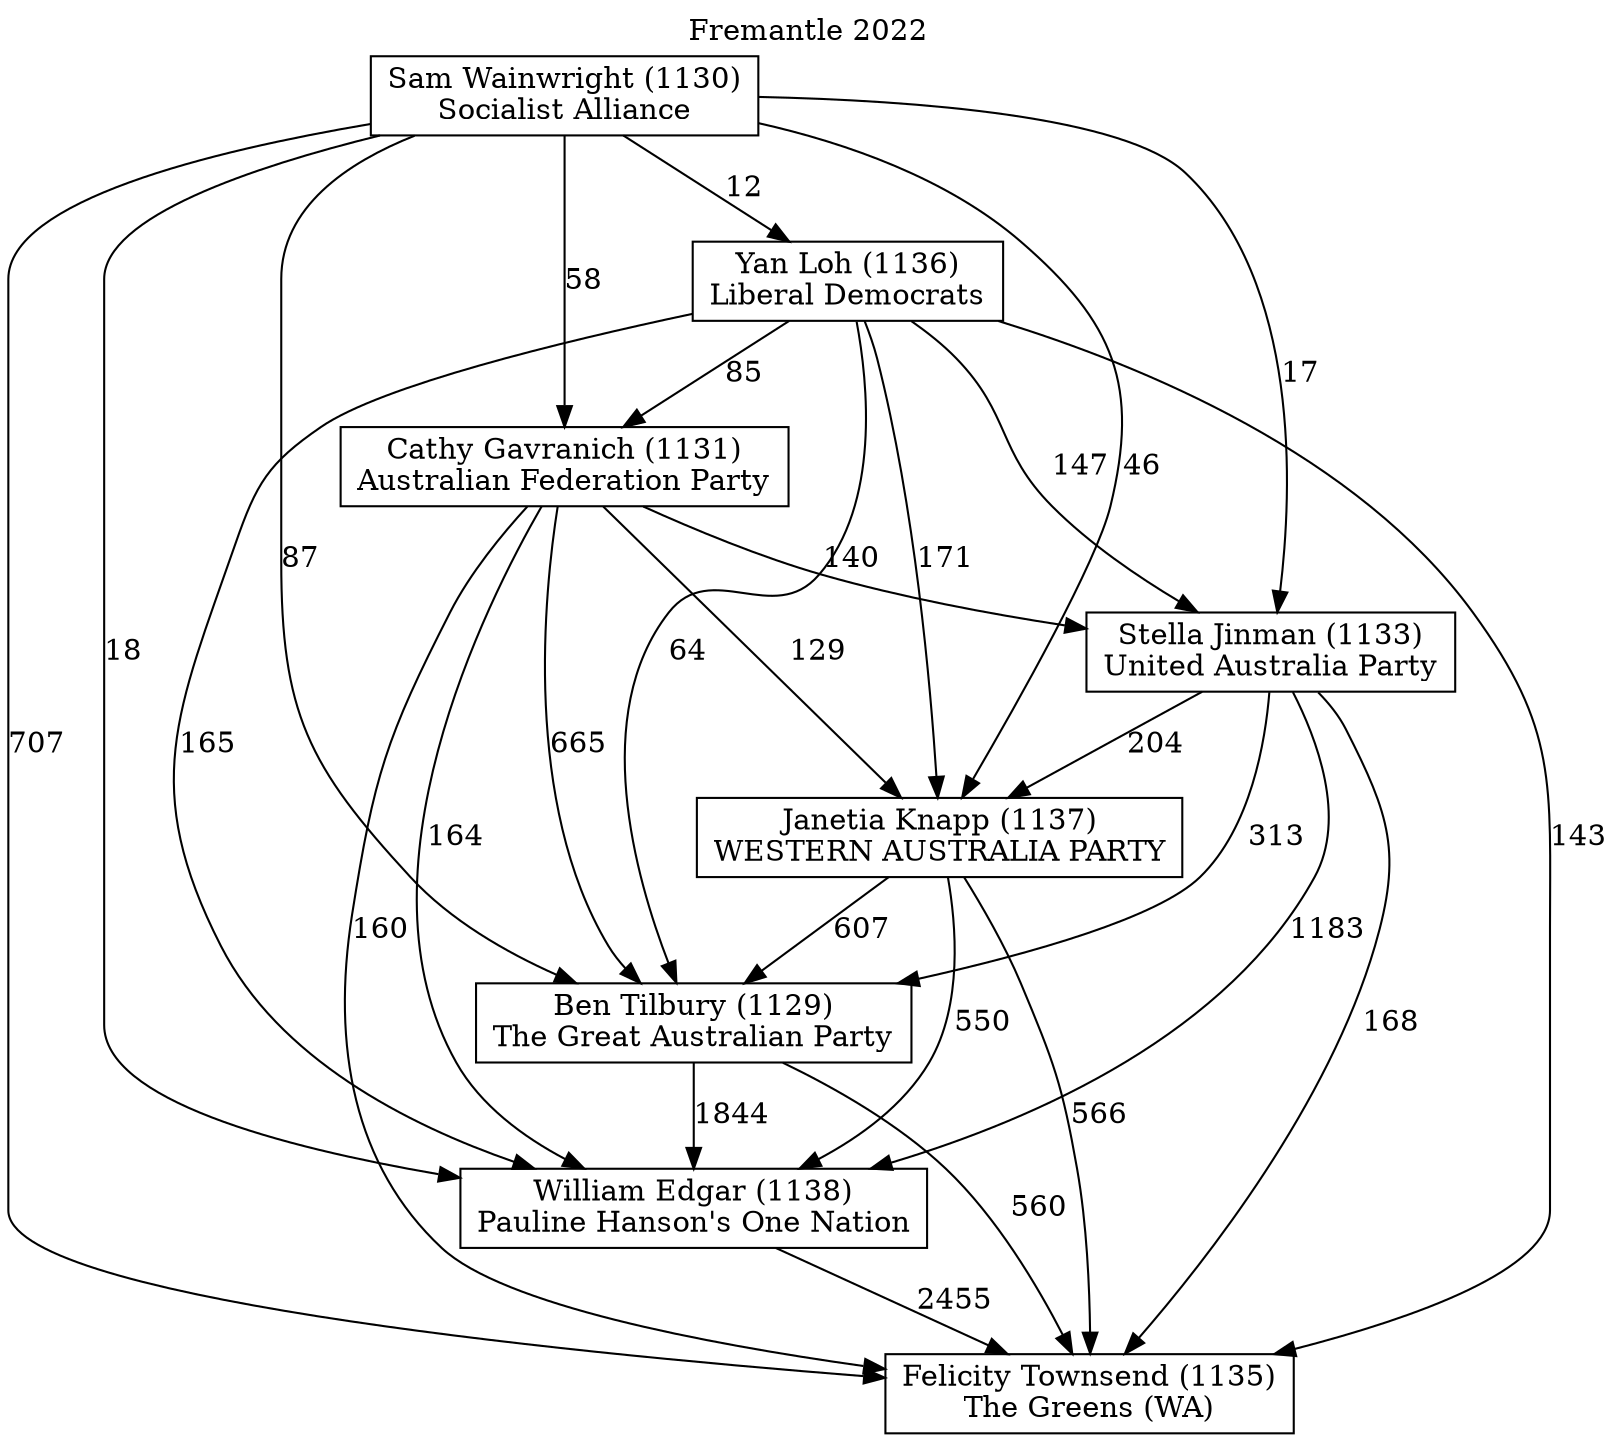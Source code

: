 // House preference flow
digraph "Felicity Townsend (1135)_Fremantle_2022" {
	graph [label="Fremantle 2022" labelloc=t mclimit=10]
	node [shape=box]
	"Sam Wainwright (1130)" [label="Sam Wainwright (1130)
Socialist Alliance"]
	"William Edgar (1138)" [label="William Edgar (1138)
Pauline Hanson's One Nation"]
	"Felicity Townsend (1135)" [label="Felicity Townsend (1135)
The Greens (WA)"]
	"Stella Jinman (1133)" [label="Stella Jinman (1133)
United Australia Party"]
	"Cathy Gavranich (1131)" [label="Cathy Gavranich (1131)
Australian Federation Party"]
	"Yan Loh (1136)" [label="Yan Loh (1136)
Liberal Democrats"]
	"Janetia Knapp (1137)" [label="Janetia Knapp (1137)
WESTERN AUSTRALIA PARTY"]
	"Ben Tilbury (1129)" [label="Ben Tilbury (1129)
The Great Australian Party"]
	"Cathy Gavranich (1131)" -> "Janetia Knapp (1137)" [label=129]
	"Sam Wainwright (1130)" -> "Yan Loh (1136)" [label=12]
	"William Edgar (1138)" -> "Felicity Townsend (1135)" [label=2455]
	"Janetia Knapp (1137)" -> "William Edgar (1138)" [label=550]
	"Stella Jinman (1133)" -> "Felicity Townsend (1135)" [label=168]
	"Stella Jinman (1133)" -> "Ben Tilbury (1129)" [label=313]
	"Stella Jinman (1133)" -> "William Edgar (1138)" [label=1183]
	"Janetia Knapp (1137)" -> "Ben Tilbury (1129)" [label=607]
	"Yan Loh (1136)" -> "Felicity Townsend (1135)" [label=143]
	"Yan Loh (1136)" -> "Janetia Knapp (1137)" [label=171]
	"Cathy Gavranich (1131)" -> "Ben Tilbury (1129)" [label=665]
	"Ben Tilbury (1129)" -> "William Edgar (1138)" [label=1844]
	"Sam Wainwright (1130)" -> "Felicity Townsend (1135)" [label=707]
	"Ben Tilbury (1129)" -> "Felicity Townsend (1135)" [label=560]
	"Sam Wainwright (1130)" -> "Ben Tilbury (1129)" [label=87]
	"Stella Jinman (1133)" -> "Janetia Knapp (1137)" [label=204]
	"Sam Wainwright (1130)" -> "Stella Jinman (1133)" [label=17]
	"Yan Loh (1136)" -> "Stella Jinman (1133)" [label=147]
	"Sam Wainwright (1130)" -> "Cathy Gavranich (1131)" [label=58]
	"Cathy Gavranich (1131)" -> "Felicity Townsend (1135)" [label=160]
	"Janetia Knapp (1137)" -> "Felicity Townsend (1135)" [label=566]
	"Cathy Gavranich (1131)" -> "William Edgar (1138)" [label=164]
	"Sam Wainwright (1130)" -> "William Edgar (1138)" [label=18]
	"Sam Wainwright (1130)" -> "Janetia Knapp (1137)" [label=46]
	"Yan Loh (1136)" -> "Cathy Gavranich (1131)" [label=85]
	"Yan Loh (1136)" -> "William Edgar (1138)" [label=165]
	"Cathy Gavranich (1131)" -> "Stella Jinman (1133)" [label=140]
	"Yan Loh (1136)" -> "Ben Tilbury (1129)" [label=64]
}
